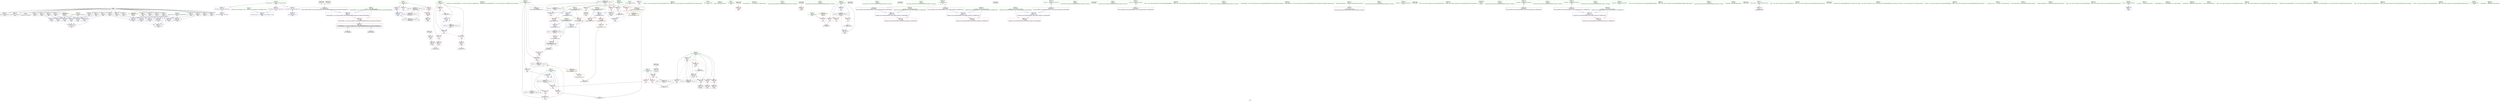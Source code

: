digraph "SVFG" {
	label="SVFG";

	Node0x55f68b84d550 [shape=record,color=grey,label="{NodeID: 0\nNullPtr}"];
	Node0x55f68b84d550 -> Node0x55f68b870620[style=solid];
	Node0x55f68b84d550 -> Node0x55f68b870720[style=solid];
	Node0x55f68b84d550 -> Node0x55f68b8707f0[style=solid];
	Node0x55f68b84d550 -> Node0x55f68b8708c0[style=solid];
	Node0x55f68b84d550 -> Node0x55f68b870990[style=solid];
	Node0x55f68b84d550 -> Node0x55f68b870a60[style=solid];
	Node0x55f68b84d550 -> Node0x55f68b870b30[style=solid];
	Node0x55f68b84d550 -> Node0x55f68b870c00[style=solid];
	Node0x55f68b84d550 -> Node0x55f68b870cd0[style=solid];
	Node0x55f68b84d550 -> Node0x55f68b870da0[style=solid];
	Node0x55f68b84d550 -> Node0x55f68b870e70[style=solid];
	Node0x55f68b84d550 -> Node0x55f68b870f40[style=solid];
	Node0x55f68b84d550 -> Node0x55f68b871010[style=solid];
	Node0x55f68b84d550 -> Node0x55f68b8710e0[style=solid];
	Node0x55f68b84d550 -> Node0x55f68b8711b0[style=solid];
	Node0x55f68b84d550 -> Node0x55f68b871280[style=solid];
	Node0x55f68b84d550 -> Node0x55f68b871350[style=solid];
	Node0x55f68b84d550 -> Node0x55f68b871420[style=solid];
	Node0x55f68b84d550 -> Node0x55f68b8714f0[style=solid];
	Node0x55f68b84d550 -> Node0x55f68b8715c0[style=solid];
	Node0x55f68b84d550 -> Node0x55f68b871690[style=solid];
	Node0x55f68b84d550 -> Node0x55f68b875c90[style=solid];
	Node0x55f68b871ad0 [shape=record,color=blue,label="{NodeID: 194\n398\<--397\n__t.addr\<--__t\n_ZSt4moveIRNSt7__cxx1112basic_stringIcSt11char_traitsIcESaIcEEEEONSt16remove_referenceIT_E4typeEOS8_\n}"];
	Node0x55f68b871ad0 -> Node0x55f68b8759c0[style=dashed];
	Node0x55f68b86e2a0 [shape=record,color=purple,label="{NodeID: 111\n180\<--8\narrayidx25\<--v\nmain\n}"];
	Node0x55f68b86e2a0 -> Node0x55f68b874e60[style=solid];
	Node0x55f68b86cd50 [shape=record,color=green,label="{NodeID: 28\n52\<--53\nexn.slot\<--exn.slot_field_insensitive\nmain\n}"];
	Node0x55f68b86cd50 -> Node0x55f68b873d50[style=solid];
	Node0x55f68b86cd50 -> Node0x55f68b8764e0[style=solid];
	Node0x55f68b86cd50 -> Node0x55f68b8769c0[style=solid];
	Node0x55f68b86cd50 -> Node0x55f68b876b60[style=solid];
	Node0x55f68b86cd50 -> Node0x55f68b876d00[style=solid];
	Node0x55f68b86cd50 -> Node0x55f68b876ea0[style=solid];
	Node0x55f68b86cd50 -> Node0x55f68b877040[style=solid];
	Node0x55f68b874cc0 [shape=record,color=red,label="{NodeID: 139\n135\<--132\n\<--call12\nmain\n}"];
	Node0x55f68b874cc0 -> Node0x55f68b86e900[style=solid];
	Node0x55f68b86f6a0 [shape=record,color=green,label="{NodeID: 56\n237\<--238\n_ZStplIcSt11char_traitsIcESaIcEENSt7__cxx1112basic_stringIT_T0_T1_EERKS8_OS8_\<--_ZStplIcSt11char_traitsIcESaIcEENSt7__cxx1112basic_stringIT_T0_T1_EERKS8_OS8__field_insensitive\n}"];
	Node0x55f68b8acc80 [shape=record,color=black,label="{NodeID: 416\n313 = PHI(64, )\n1st arg _ZSt3minIiERKT_S2_S2_ }"];
	Node0x55f68b8acc80 -> Node0x55f68b877450[style=solid];
	Node0x55f68b876410 [shape=record,color=blue,label="{NodeID: 167\n148\<--150\narrayidx\<--\nmain\n}"];
	Node0x55f68b876410 -> Node0x55f68b88f930[style=dashed];
	Node0x55f68b870f40 [shape=record,color=black,label="{NodeID: 84\n222\<--3\n\<--dummyVal\nmain\n}"];
	Node0x55f68b870f40 -> Node0x55f68b876d00[style=solid];
	Node0x55f68b84e9d0 [shape=record,color=green,label="{NodeID: 1\n7\<--1\n__dso_handle\<--dummyObj\nGlob }"];
	Node0x55f68b86e370 [shape=record,color=purple,label="{NodeID: 112\n268\<--12\n\<--.str\nmain\n}"];
	Node0x55f68b86ce20 [shape=record,color=green,label="{NodeID: 29\n54\<--55\nehselector.slot\<--ehselector.slot_field_insensitive\nmain\n}"];
	Node0x55f68b86ce20 -> Node0x55f68b873e20[style=solid];
	Node0x55f68b86ce20 -> Node0x55f68b8765b0[style=solid];
	Node0x55f68b86ce20 -> Node0x55f68b876a90[style=solid];
	Node0x55f68b86ce20 -> Node0x55f68b876c30[style=solid];
	Node0x55f68b86ce20 -> Node0x55f68b876dd0[style=solid];
	Node0x55f68b86ce20 -> Node0x55f68b876f70[style=solid];
	Node0x55f68b86ce20 -> Node0x55f68b877110[style=solid];
	Node0x55f68b874d90 [shape=record,color=red,label="{NodeID: 140\n144\<--141\n\<--call17\nmain\n}"];
	Node0x55f68b874d90 -> Node0x55f68b876340[style=solid];
	Node0x55f68b86f7a0 [shape=record,color=green,label="{NodeID: 57\n266\<--267\n_ZNKSt7__cxx1112basic_stringIcSt11char_traitsIcESaIcEE5c_strEv\<--_ZNKSt7__cxx1112basic_stringIcSt11char_traitsIcESaIcEE5c_strEv_field_insensitive\n}"];
	Node0x55f68b8764e0 [shape=record,color=blue,label="{NodeID: 168\n52\<--153\nexn.slot\<--\nmain\n}"];
	Node0x55f68b8764e0 -> Node0x55f68b873d50[style=dashed];
	Node0x55f68b871010 [shape=record,color=black,label="{NodeID: 85\n224\<--3\n\<--dummyVal\nmain\n}"];
	Node0x55f68b871010 -> Node0x55f68b876dd0[style=solid];
	Node0x55f68b84d9c0 [shape=record,color=green,label="{NodeID: 2\n11\<--1\n_ZSt3cin\<--dummyObj\nGlob }"];
	Node0x55f68b86e440 [shape=record,color=purple,label="{NodeID: 113\n417\<--14\nllvm.global_ctors_0\<--llvm.global_ctors\nGlob }"];
	Node0x55f68b86e440 -> Node0x55f68b875a90[style=solid];
	Node0x55f68b86cef0 [shape=record,color=green,label="{NodeID: 30\n56\<--57\nn\<--n_field_insensitive\nmain\n}"];
	Node0x55f68b86cef0 -> Node0x55f68b873ef0[style=solid];
	Node0x55f68b86cef0 -> Node0x55f68b873fc0[style=solid];
	Node0x55f68b86cef0 -> Node0x55f68b875f30[style=solid];
	Node0x55f68b888730 [shape=record,color=black,label="{NodeID: 307\nMR_18V_5 = PHI(MR_18V_7, MR_18V_4, )\npts\{63 \}\n|{|<s6>9}}"];
	Node0x55f68b888730 -> Node0x55f68b8744a0[style=dashed];
	Node0x55f68b888730 -> Node0x55f68b874d90[style=dashed];
	Node0x55f68b888730 -> Node0x55f68b8761a0[style=dashed];
	Node0x55f68b888730 -> Node0x55f68b876340[style=dashed];
	Node0x55f68b888730 -> Node0x55f68b888730[style=dashed];
	Node0x55f68b888730 -> Node0x55f68b893a30[style=dashed];
	Node0x55f68b888730:s6 -> Node0x55f68b88ba10[style=dashed,color=red];
	Node0x55f68b874e60 [shape=record,color=red,label="{NodeID: 141\n181\<--180\n\<--arrayidx25\nmain\n}"];
	Node0x55f68b874e60 -> Node0x55f68b86ec40[style=solid];
	Node0x55f68b86f8a0 [shape=record,color=green,label="{NodeID: 58\n270\<--271\nprintf\<--printf_field_insensitive\n}"];
	Node0x55f68b8765b0 [shape=record,color=blue,label="{NodeID: 169\n54\<--155\nehselector.slot\<--\nmain\n}"];
	Node0x55f68b8765b0 -> Node0x55f68b873e20[style=dashed];
	Node0x55f68b8710e0 [shape=record,color=black,label="{NodeID: 86\n244\<--3\n\<--dummyVal\nmain\n}"];
	Node0x55f68b84da50 [shape=record,color=green,label="{NodeID: 3\n12\<--1\n.str\<--dummyObj\nGlob }"];
	Node0x55f68b86e510 [shape=record,color=purple,label="{NodeID: 114\n418\<--14\nllvm.global_ctors_1\<--llvm.global_ctors\nGlob }"];
	Node0x55f68b86e510 -> Node0x55f68b875b90[style=solid];
	Node0x55f68b86cfc0 [shape=record,color=green,label="{NodeID: 31\n58\<--59\nla\<--la_field_insensitive\nmain\n}"];
	Node0x55f68b86cfc0 -> Node0x55f68b874090[style=solid];
	Node0x55f68b86cfc0 -> Node0x55f68b874160[style=solid];
	Node0x55f68b86cfc0 -> Node0x55f68b876000[style=solid];
	Node0x55f68b86cfc0 -> Node0x55f68b876750[style=solid];
	Node0x55f68b888c30 [shape=record,color=black,label="{NodeID: 308\nMR_20V_5 = PHI(MR_20V_6, MR_20V_4, )\npts\{65 \}\n|{|<s8>9}}"];
	Node0x55f68b888c30 -> Node0x55f68b874570[style=dashed];
	Node0x55f68b888c30 -> Node0x55f68b874640[style=dashed];
	Node0x55f68b888c30 -> Node0x55f68b874710[style=dashed];
	Node0x55f68b888c30 -> Node0x55f68b8747e0[style=dashed];
	Node0x55f68b888c30 -> Node0x55f68b874d90[style=dashed];
	Node0x55f68b888c30 -> Node0x55f68b876270[style=dashed];
	Node0x55f68b888c30 -> Node0x55f68b876680[style=dashed];
	Node0x55f68b888c30 -> Node0x55f68b893f30[style=dashed];
	Node0x55f68b888c30:s8 -> Node0x55f68b88baf0[style=dashed,color=red];
	Node0x55f68b874f30 [shape=record,color=red,label="{NodeID: 142\n187\<--186\n\<--call31\nmain\n}"];
	Node0x55f68b86f9a0 [shape=record,color=green,label="{NodeID: 59\n297\<--298\n__gxx_personality_v0\<--__gxx_personality_v0_field_insensitive\n}"];
	Node0x55f68b876680 [shape=record,color=blue,label="{NodeID: 170\n64\<--160\ni\<--inc\nmain\n}"];
	Node0x55f68b876680 -> Node0x55f68b888c30[style=dashed];
	Node0x55f68b8711b0 [shape=record,color=black,label="{NodeID: 87\n245\<--3\n\<--dummyVal\nmain\n}"];
	Node0x55f68b8711b0 -> Node0x55f68b876ea0[style=solid];
	Node0x55f68b84dae0 [shape=record,color=green,label="{NodeID: 4\n15\<--1\n\<--dummyObj\nCan only get source location for instruction, argument, global var or function.}"];
	Node0x55f68b873950 [shape=record,color=purple,label="{NodeID: 115\n419\<--14\nllvm.global_ctors_2\<--llvm.global_ctors\nGlob }"];
	Node0x55f68b873950 -> Node0x55f68b875c90[style=solid];
	Node0x55f68b86d090 [shape=record,color=green,label="{NodeID: 32\n60\<--61\nc\<--c_field_insensitive\nmain\n}"];
	Node0x55f68b86d090 -> Node0x55f68b874230[style=solid];
	Node0x55f68b86d090 -> Node0x55f68b874300[style=solid];
	Node0x55f68b86d090 -> Node0x55f68b8743d0[style=solid];
	Node0x55f68b86d090 -> Node0x55f68b8760d0[style=solid];
	Node0x55f68b86d090 -> Node0x55f68b876820[style=solid];
	Node0x55f68b8a8b60 [shape=record,color=black,label="{NodeID: 392\n397 = PHI(348, 384, )\n0th arg _ZSt4moveIRNSt7__cxx1112basic_stringIcSt11char_traitsIcESaIcEEEEONSt16remove_referenceIT_E4typeEOS8_ }"];
	Node0x55f68b8a8b60 -> Node0x55f68b871ad0[style=solid];
	Node0x55f68b875000 [shape=record,color=red,label="{NodeID: 143\n233\<--232\n\<--call42\nmain\n}"];
	Node0x55f68b86faa0 [shape=record,color=green,label="{NodeID: 60\n314\<--315\nretval\<--retval_field_insensitive\n_ZSt3minIiERKT_S2_S2_\n}"];
	Node0x55f68b86faa0 -> Node0x55f68b8750d0[style=solid];
	Node0x55f68b86faa0 -> Node0x55f68b877520[style=solid];
	Node0x55f68b86faa0 -> Node0x55f68b8775f0[style=solid];
	Node0x55f68b876750 [shape=record,color=blue,label="{NodeID: 171\n58\<--163\nla\<--\nmain\n}"];
	Node0x55f68b876750 -> Node0x55f68b874090[style=dashed];
	Node0x55f68b876750 -> Node0x55f68b874160[style=dashed];
	Node0x55f68b876750 -> Node0x55f68b876750[style=dashed];
	Node0x55f68b876750 -> Node0x55f68b893030[style=dashed];
	Node0x55f68b871280 [shape=record,color=black,label="{NodeID: 88\n247\<--3\n\<--dummyVal\nmain\n}"];
	Node0x55f68b871280 -> Node0x55f68b876f70[style=solid];
	Node0x55f68b84dba0 [shape=record,color=green,label="{NodeID: 5\n83\<--1\n\<--dummyObj\nCan only get source location for instruction, argument, global var or function.}"];
	Node0x55f68b873a10 [shape=record,color=red,label="{NodeID: 116\n91\<--46\n\<--_\nmain\n}"];
	Node0x55f68b873a10 -> Node0x55f68b87ead0[style=solid];
	Node0x55f68b86d160 [shape=record,color=green,label="{NodeID: 33\n62\<--63\ncur\<--cur_field_insensitive\nmain\n|{|<s3>9}}"];
	Node0x55f68b86d160 -> Node0x55f68b8744a0[style=solid];
	Node0x55f68b86d160 -> Node0x55f68b8761a0[style=solid];
	Node0x55f68b86d160 -> Node0x55f68b876340[style=solid];
	Node0x55f68b86d160:s3 -> Node0x55f68b8acb40[style=solid,color=red];
	Node0x55f68b8a8c30 [shape=record,color=black,label="{NodeID: 393\n269 = PHI()\n}"];
	Node0x55f68b8750d0 [shape=record,color=red,label="{NodeID: 144\n334\<--314\n\<--retval\n_ZSt3minIiERKT_S2_S2_\n}"];
	Node0x55f68b8750d0 -> Node0x55f68b86de90[style=solid];
	Node0x55f68b86fb70 [shape=record,color=green,label="{NodeID: 61\n316\<--317\n__a.addr\<--__a.addr_field_insensitive\n_ZSt3minIiERKT_S2_S2_\n}"];
	Node0x55f68b86fb70 -> Node0x55f68b8751a0[style=solid];
	Node0x55f68b86fb70 -> Node0x55f68b875270[style=solid];
	Node0x55f68b86fb70 -> Node0x55f68b877380[style=solid];
	Node0x55f68b892630 [shape=record,color=black,label="{NodeID: 338\nMR_6V_3 = PHI(MR_6V_4, MR_6V_2, )\npts\{49 \}\n}"];
	Node0x55f68b892630 -> Node0x55f68b873ae0[style=dashed];
	Node0x55f68b892630 -> Node0x55f68b873bb0[style=dashed];
	Node0x55f68b892630 -> Node0x55f68b873c80[style=dashed];
	Node0x55f68b892630 -> Node0x55f68b8772b0[style=dashed];
	Node0x55f68b876820 [shape=record,color=blue,label="{NodeID: 172\n60\<--167\nc\<--dec\nmain\n}"];
	Node0x55f68b876820 -> Node0x55f68b874230[style=dashed];
	Node0x55f68b876820 -> Node0x55f68b874300[style=dashed];
	Node0x55f68b876820 -> Node0x55f68b8743d0[style=dashed];
	Node0x55f68b876820 -> Node0x55f68b876820[style=dashed];
	Node0x55f68b876820 -> Node0x55f68b893530[style=dashed];
	Node0x55f68b871350 [shape=record,color=black,label="{NodeID: 89\n250\<--3\n\<--dummyVal\nmain\n}"];
	Node0x55f68b84d1a0 [shape=record,color=green,label="{NodeID: 6\n88\<--1\n\<--dummyObj\nCan only get source location for instruction, argument, global var or function.}"];
	Node0x55f68b88ba10 [shape=record,color=yellow,style=double,label="{NodeID: 366\n18V_1 = ENCHI(MR_18V_0)\npts\{63 \}\nFun[_ZSt3minIiERKT_S2_S2_]}"];
	Node0x55f68b88ba10 -> Node0x55f68b8755b0[style=dashed];
	Node0x55f68b873ae0 [shape=record,color=red,label="{NodeID: 117\n90\<--48\n\<--__\nmain\n}"];
	Node0x55f68b873ae0 -> Node0x55f68b87ead0[style=solid];
	Node0x55f68b86d230 [shape=record,color=green,label="{NodeID: 34\n64\<--65\ni\<--i_field_insensitive\nmain\n|{|<s6>9}}"];
	Node0x55f68b86d230 -> Node0x55f68b874570[style=solid];
	Node0x55f68b86d230 -> Node0x55f68b874640[style=solid];
	Node0x55f68b86d230 -> Node0x55f68b874710[style=solid];
	Node0x55f68b86d230 -> Node0x55f68b8747e0[style=solid];
	Node0x55f68b86d230 -> Node0x55f68b876270[style=solid];
	Node0x55f68b86d230 -> Node0x55f68b876680[style=solid];
	Node0x55f68b86d230:s6 -> Node0x55f68b8acc80[style=solid,color=red];
	Node0x55f68b8ab310 [shape=record,color=black,label="{NodeID: 394\n84 = PHI()\n}"];
	Node0x55f68b8751a0 [shape=record,color=red,label="{NodeID: 145\n324\<--316\n\<--__a.addr\n_ZSt3minIiERKT_S2_S2_\n}"];
	Node0x55f68b8751a0 -> Node0x55f68b8755b0[style=solid];
	Node0x55f68b86fc40 [shape=record,color=green,label="{NodeID: 62\n318\<--319\n__b.addr\<--__b.addr_field_insensitive\n_ZSt3minIiERKT_S2_S2_\n}"];
	Node0x55f68b86fc40 -> Node0x55f68b875340[style=solid];
	Node0x55f68b86fc40 -> Node0x55f68b875410[style=solid];
	Node0x55f68b86fc40 -> Node0x55f68b877450[style=solid];
	Node0x55f68b892b30 [shape=record,color=black,label="{NodeID: 339\nMR_12V_2 = PHI(MR_12V_3, MR_12V_1, )\npts\{57 \}\n}"];
	Node0x55f68b892b30 -> Node0x55f68b875f30[style=dashed];
	Node0x55f68b8768f0 [shape=record,color=blue,label="{NodeID: 173\n68\<--83\ni20\<--\nmain\n}"];
	Node0x55f68b8768f0 -> Node0x55f68b8748b0[style=dashed];
	Node0x55f68b8768f0 -> Node0x55f68b874980[style=dashed];
	Node0x55f68b8768f0 -> Node0x55f68b874a50[style=dashed];
	Node0x55f68b8768f0 -> Node0x55f68b874b20[style=dashed];
	Node0x55f68b8768f0 -> Node0x55f68b874bf0[style=dashed];
	Node0x55f68b8768f0 -> Node0x55f68b8771e0[style=dashed];
	Node0x55f68b8768f0 -> Node0x55f68b894430[style=dashed];
	Node0x55f68b871420 [shape=record,color=black,label="{NodeID: 90\n251\<--3\n\<--dummyVal\nmain\n}"];
	Node0x55f68b871420 -> Node0x55f68b877040[style=solid];
	Node0x55f68b84d260 [shape=record,color=green,label="{NodeID: 7\n107\<--1\n\<--dummyObj\nCan only get source location for instruction, argument, global var or function.}"];
	Node0x55f68b88baf0 [shape=record,color=yellow,style=double,label="{NodeID: 367\n20V_1 = ENCHI(MR_20V_0)\npts\{65 \}\nFun[_ZSt3minIiERKT_S2_S2_]}"];
	Node0x55f68b88baf0 -> Node0x55f68b8754e0[style=dashed];
	Node0x55f68b873bb0 [shape=record,color=red,label="{NodeID: 118\n264\<--48\n\<--__\nmain\n}"];
	Node0x55f68b86d300 [shape=record,color=green,label="{NodeID: 35\n66\<--67\nt\<--t_field_insensitive\nmain\n|{<s0>14|<s1>24}}"];
	Node0x55f68b86d300:s0 -> Node0x55f68b8aca00[style=solid,color=red];
	Node0x55f68b86d300:s1 -> Node0x55f68b8ac500[style=solid,color=red];
	Node0x55f68b8ab410 [shape=record,color=black,label="{NodeID: 395\n97 = PHI()\n}"];
	Node0x55f68b875270 [shape=record,color=red,label="{NodeID: 146\n331\<--316\n\<--__a.addr\n_ZSt3minIiERKT_S2_S2_\n}"];
	Node0x55f68b875270 -> Node0x55f68b8775f0[style=solid];
	Node0x55f68b86fd10 [shape=record,color=green,label="{NodeID: 63\n340\<--341\n__lhs.addr\<--__lhs.addr_field_insensitive\n_ZStplIcSt11char_traitsIcESaIcEENSt7__cxx1112basic_stringIT_T0_T1_EEOS8_RKS8_\n}"];
	Node0x55f68b86fd10 -> Node0x55f68b875680[style=solid];
	Node0x55f68b86fd10 -> Node0x55f68b8776c0[style=solid];
	Node0x55f68b893030 [shape=record,color=black,label="{NodeID: 340\nMR_14V_2 = PHI(MR_14V_4, MR_14V_1, )\npts\{59 \}\n}"];
	Node0x55f68b893030 -> Node0x55f68b876000[style=dashed];
	Node0x55f68b8769c0 [shape=record,color=blue,label="{NodeID: 174\n52\<--210\nexn.slot\<--\nmain\n}"];
	Node0x55f68b8769c0 -> Node0x55f68b873d50[style=dashed];
	Node0x55f68b8714f0 [shape=record,color=black,label="{NodeID: 91\n253\<--3\n\<--dummyVal\nmain\n}"];
	Node0x55f68b8714f0 -> Node0x55f68b877110[style=solid];
	Node0x55f68b84d320 [shape=record,color=green,label="{NodeID: 8\n108\<--1\n\<--dummyObj\nCan only get source location for instruction, argument, global var or function.}"];
	Node0x55f68b873c80 [shape=record,color=red,label="{NodeID: 119\n275\<--48\n\<--__\nmain\n}"];
	Node0x55f68b873c80 -> Node0x55f68b87e1d0[style=solid];
	Node0x55f68b86d3d0 [shape=record,color=green,label="{NodeID: 36\n68\<--69\ni20\<--i20_field_insensitive\nmain\n}"];
	Node0x55f68b86d3d0 -> Node0x55f68b8748b0[style=solid];
	Node0x55f68b86d3d0 -> Node0x55f68b874980[style=solid];
	Node0x55f68b86d3d0 -> Node0x55f68b874a50[style=solid];
	Node0x55f68b86d3d0 -> Node0x55f68b874b20[style=solid];
	Node0x55f68b86d3d0 -> Node0x55f68b874bf0[style=solid];
	Node0x55f68b86d3d0 -> Node0x55f68b8768f0[style=solid];
	Node0x55f68b86d3d0 -> Node0x55f68b8771e0[style=solid];
	Node0x55f68b8ab510 [shape=record,color=black,label="{NodeID: 396\n26 = PHI()\n}"];
	Node0x55f68b875340 [shape=record,color=red,label="{NodeID: 147\n322\<--318\n\<--__b.addr\n_ZSt3minIiERKT_S2_S2_\n}"];
	Node0x55f68b875340 -> Node0x55f68b8754e0[style=solid];
	Node0x55f68b86fde0 [shape=record,color=green,label="{NodeID: 64\n342\<--343\n__rhs.addr\<--__rhs.addr_field_insensitive\n_ZStplIcSt11char_traitsIcESaIcEENSt7__cxx1112basic_stringIT_T0_T1_EEOS8_RKS8_\n}"];
	Node0x55f68b86fde0 -> Node0x55f68b875750[style=solid];
	Node0x55f68b86fde0 -> Node0x55f68b877790[style=solid];
	Node0x55f68b893530 [shape=record,color=black,label="{NodeID: 341\nMR_16V_2 = PHI(MR_16V_4, MR_16V_1, )\npts\{61 \}\n}"];
	Node0x55f68b893530 -> Node0x55f68b8760d0[style=dashed];
	Node0x55f68b876a90 [shape=record,color=blue,label="{NodeID: 175\n54\<--212\nehselector.slot\<--\nmain\n}"];
	Node0x55f68b876a90 -> Node0x55f68b873e20[style=dashed];
	Node0x55f68b8715c0 [shape=record,color=black,label="{NodeID: 92\n286\<--3\nlpad.val\<--dummyVal\nmain\n}"];
	Node0x55f68b84d3e0 [shape=record,color=green,label="{NodeID: 9\n109\<--1\n\<--dummyObj\nCan only get source location for instruction, argument, global var or function.}"];
	Node0x55f68b873d50 [shape=record,color=red,label="{NodeID: 120\n284\<--52\nexn\<--exn.slot\nmain\n}"];
	Node0x55f68b86d4a0 [shape=record,color=green,label="{NodeID: 37\n70\<--71\nref.tmp\<--ref.tmp_field_insensitive\nmain\n|{<s0>14}}"];
	Node0x55f68b86d4a0:s0 -> Node0x55f68b8ac780[style=solid,color=red];
	Node0x55f68b8ab610 [shape=record,color=black,label="{NodeID: 397\n141 = PHI(311, )\n}"];
	Node0x55f68b8ab610 -> Node0x55f68b874d90[style=solid];
	Node0x55f68b88aa30 [shape=record,color=black,label="{NodeID: 314\nMR_24V_3 = PHI(MR_24V_4, MR_24V_2, )\npts\{100000 \}\n}"];
	Node0x55f68b88aa30 -> Node0x55f68b874e60[style=dashed];
	Node0x55f68b88aa30 -> Node0x55f68b876410[style=dashed];
	Node0x55f68b88aa30 -> Node0x55f68b88aa30[style=dashed];
	Node0x55f68b88aa30 -> Node0x55f68b88f930[style=dashed];
	Node0x55f68b88aa30 -> Node0x55f68b894930[style=dashed];
	Node0x55f68b875410 [shape=record,color=red,label="{NodeID: 148\n328\<--318\n\<--__b.addr\n_ZSt3minIiERKT_S2_S2_\n}"];
	Node0x55f68b875410 -> Node0x55f68b877520[style=solid];
	Node0x55f68b86feb0 [shape=record,color=green,label="{NodeID: 65\n349\<--350\n_ZNSt7__cxx1112basic_stringIcSt11char_traitsIcESaIcEE6appendERKS4_\<--_ZNSt7__cxx1112basic_stringIcSt11char_traitsIcESaIcEE6appendERKS4__field_insensitive\n}"];
	Node0x55f68b893a30 [shape=record,color=black,label="{NodeID: 342\nMR_18V_2 = PHI(MR_18V_3, MR_18V_1, )\npts\{63 \}\n}"];
	Node0x55f68b893a30 -> Node0x55f68b8761a0[style=dashed];
	Node0x55f68b893a30 -> Node0x55f68b893a30[style=dashed];
	Node0x55f68b876b60 [shape=record,color=blue,label="{NodeID: 176\n52\<--216\nexn.slot\<--\nmain\n}"];
	Node0x55f68b876b60 -> Node0x55f68b873d50[style=dashed];
	Node0x55f68b871690 [shape=record,color=black,label="{NodeID: 93\n287\<--3\nlpad.val63\<--dummyVal\nmain\n}"];
	Node0x55f68b86bcc0 [shape=record,color=green,label="{NodeID: 10\n115\<--1\n\<--dummyObj\nCan only get source location for instruction, argument, global var or function.}"];
	Node0x55f68b873e20 [shape=record,color=red,label="{NodeID: 121\n285\<--54\nsel\<--ehselector.slot\nmain\n}"];
	Node0x55f68b86d570 [shape=record,color=green,label="{NodeID: 38\n72\<--73\nref.tmp27\<--ref.tmp27_field_insensitive\nmain\n|{<s0>14}}"];
	Node0x55f68b86d570:s0 -> Node0x55f68b8ac8c0[style=solid,color=red];
	Node0x55f68b8ab840 [shape=record,color=black,label="{NodeID: 398\n232 = PHI()\n}"];
	Node0x55f68b8ab840 -> Node0x55f68b875000[style=solid];
	Node0x55f68b8754e0 [shape=record,color=red,label="{NodeID: 149\n323\<--322\n\<--\n_ZSt3minIiERKT_S2_S2_\n}"];
	Node0x55f68b8754e0 -> Node0x55f68b87e7d0[style=solid];
	Node0x55f68b86ffb0 [shape=record,color=green,label="{NodeID: 66\n352\<--353\n_ZSt4moveIRNSt7__cxx1112basic_stringIcSt11char_traitsIcESaIcEEEEONSt16remove_referenceIT_E4typeEOS8_\<--_ZSt4moveIRNSt7__cxx1112basic_stringIcSt11char_traitsIcESaIcEEEEONSt16remove_referenceIT_E4typeEOS8__field_insensitive\n}"];
	Node0x55f68b893f30 [shape=record,color=black,label="{NodeID: 343\nMR_20V_2 = PHI(MR_20V_3, MR_20V_1, )\npts\{65 \}\n}"];
	Node0x55f68b893f30 -> Node0x55f68b876270[style=dashed];
	Node0x55f68b893f30 -> Node0x55f68b893f30[style=dashed];
	Node0x55f68b876c30 [shape=record,color=blue,label="{NodeID: 177\n54\<--218\nehselector.slot\<--\nmain\n}"];
	Node0x55f68b876c30 -> Node0x55f68b873e20[style=dashed];
	Node0x55f68b871760 [shape=record,color=black,label="{NodeID: 94\n27\<--28\n\<--_ZNSt8ios_base4InitD1Ev\nCan only get source location for instruction, argument, global var or function.}"];
	Node0x55f68b86bd50 [shape=record,color=green,label="{NodeID: 11\n120\<--1\n\<--dummyObj\nCan only get source location for instruction, argument, global var or function.}"];
	Node0x55f68b873ef0 [shape=record,color=red,label="{NodeID: 122\n112\<--56\n\<--n\nmain\n}"];
	Node0x55f68b873ef0 -> Node0x55f68b876000[style=solid];
	Node0x55f68b86d640 [shape=record,color=green,label="{NodeID: 39\n74\<--75\nref.tmp32\<--ref.tmp32_field_insensitive\nmain\n}"];
	Node0x55f68b8ab910 [shape=record,color=black,label="{NodeID: 399\n239 = PHI()\n}"];
	Node0x55f68b88b430 [shape=record,color=black,label="{NodeID: 316\nMR_28V_3 = PHI(MR_28V_4, MR_28V_2, )\npts\{315 \}\n}"];
	Node0x55f68b88b430 -> Node0x55f68b8750d0[style=dashed];
	Node0x55f68b8755b0 [shape=record,color=red,label="{NodeID: 150\n325\<--324\n\<--\n_ZSt3minIiERKT_S2_S2_\n}"];
	Node0x55f68b8755b0 -> Node0x55f68b87e7d0[style=solid];
	Node0x55f68b8700b0 [shape=record,color=green,label="{NodeID: 67\n355\<--356\n_ZNSt7__cxx1112basic_stringIcSt11char_traitsIcESaIcEEC1EOS4_\<--_ZNSt7__cxx1112basic_stringIcSt11char_traitsIcESaIcEEC1EOS4__field_insensitive\n}"];
	Node0x55f68b894430 [shape=record,color=black,label="{NodeID: 344\nMR_22V_2 = PHI(MR_22V_4, MR_22V_1, )\npts\{69 \}\n}"];
	Node0x55f68b894430 -> Node0x55f68b8768f0[style=dashed];
	Node0x55f68b876d00 [shape=record,color=blue,label="{NodeID: 178\n52\<--222\nexn.slot\<--\nmain\n}"];
	Node0x55f68b876d00 -> Node0x55f68b873d50[style=dashed];
	Node0x55f68b871860 [shape=record,color=black,label="{NodeID: 95\n43\<--83\nmain_ret\<--\nmain\n}"];
	Node0x55f68b86be10 [shape=record,color=green,label="{NodeID: 12\n150\<--1\n\<--dummyObj\nCan only get source location for instruction, argument, global var or function.}"];
	Node0x55f68b873fc0 [shape=record,color=red,label="{NodeID: 123\n175\<--56\n\<--n\nmain\n}"];
	Node0x55f68b873fc0 -> Node0x55f68b87e650[style=solid];
	Node0x55f68b86d710 [shape=record,color=green,label="{NodeID: 40\n76\<--77\nref.tmp38\<--ref.tmp38_field_insensitive\nmain\n|{<s0>24}}"];
	Node0x55f68b86d710:s0 -> Node0x55f68b8ac3c0[style=solid,color=red];
	Node0x55f68b8ab9e0 [shape=record,color=black,label="{NodeID: 400\n100 = PHI()\n}"];
	Node0x55f68b8ab9e0 -> Node0x55f68b86e690[style=solid];
	Node0x55f68b875680 [shape=record,color=red,label="{NodeID: 151\n346\<--340\n\<--__lhs.addr\n_ZStplIcSt11char_traitsIcESaIcEENSt7__cxx1112basic_stringIT_T0_T1_EEOS8_RKS8_\n}"];
	Node0x55f68b8701b0 [shape=record,color=green,label="{NodeID: 68\n376\<--377\n__lhs.addr\<--__lhs.addr_field_insensitive\n_ZStplIcSt11char_traitsIcESaIcEENSt7__cxx1112basic_stringIT_T0_T1_EERKS8_OS8_\n}"];
	Node0x55f68b8701b0 -> Node0x55f68b875820[style=solid];
	Node0x55f68b8701b0 -> Node0x55f68b871930[style=solid];
	Node0x55f68b894930 [shape=record,color=black,label="{NodeID: 345\nMR_24V_2 = PHI(MR_24V_3, MR_24V_1, )\npts\{100000 \}\n}"];
	Node0x55f68b894930 -> Node0x55f68b88aa30[style=dashed];
	Node0x55f68b876dd0 [shape=record,color=blue,label="{NodeID: 179\n54\<--224\nehselector.slot\<--\nmain\n}"];
	Node0x55f68b876dd0 -> Node0x55f68b873e20[style=dashed];
	Node0x55f68b86e690 [shape=record,color=black,label="{NodeID: 96\n103\<--100\nconv\<--call2\nmain\n}"];
	Node0x55f68b86e690 -> Node0x55f68b875f30[style=solid];
	Node0x55f68b86bf10 [shape=record,color=green,label="{NodeID: 13\n168\<--1\n\<--dummyObj\nCan only get source location for instruction, argument, global var or function.}"];
	Node0x55f68b874090 [shape=record,color=red,label="{NodeID: 124\n122\<--58\n\<--la\nmain\n}"];
	Node0x55f68b874090 -> Node0x55f68b8761a0[style=solid];
	Node0x55f68b86d7e0 [shape=record,color=green,label="{NodeID: 41\n78\<--79\nref.tmp39\<--ref.tmp39_field_insensitive\nmain\n|{<s0>24}}"];
	Node0x55f68b86d7e0:s0 -> Node0x55f68b8ac640[style=solid,color=red];
	Node0x55f68b8abab0 [shape=record,color=black,label="{NodeID: 401\n132 = PHI()\n}"];
	Node0x55f68b8abab0 -> Node0x55f68b874cc0[style=solid];
	Node0x55f68b875750 [shape=record,color=red,label="{NodeID: 152\n347\<--342\n\<--__rhs.addr\n_ZStplIcSt11char_traitsIcESaIcEENSt7__cxx1112basic_stringIT_T0_T1_EEOS8_RKS8_\n}"];
	Node0x55f68b870280 [shape=record,color=green,label="{NodeID: 69\n378\<--379\n__rhs.addr\<--__rhs.addr_field_insensitive\n_ZStplIcSt11char_traitsIcESaIcEENSt7__cxx1112basic_stringIT_T0_T1_EERKS8_OS8_\n}"];
	Node0x55f68b870280 -> Node0x55f68b8758f0[style=solid];
	Node0x55f68b870280 -> Node0x55f68b871a00[style=solid];
	Node0x55f68b876ea0 [shape=record,color=blue,label="{NodeID: 180\n52\<--245\nexn.slot\<--\nmain\n}"];
	Node0x55f68b876ea0 -> Node0x55f68b873d50[style=dashed];
	Node0x55f68b86e760 [shape=record,color=black,label="{NodeID: 97\n118\<--117\nconv4\<--\nmain\n}"];
	Node0x55f68b86e760 -> Node0x55f68b87e4d0[style=solid];
	Node0x55f68b86c010 [shape=record,color=green,label="{NodeID: 14\n192\<--1\n\<--dummyObj\nCan only get source location for instruction, argument, global var or function.}"];
	Node0x55f68b874160 [shape=record,color=red,label="{NodeID: 125\n127\<--58\n\<--la\nmain\n}"];
	Node0x55f68b874160 -> Node0x55f68b87e950[style=solid];
	Node0x55f68b86d8b0 [shape=record,color=green,label="{NodeID: 42\n80\<--81\nref.tmp43\<--ref.tmp43_field_insensitive\nmain\n}"];
	Node0x55f68b8abbb0 [shape=record,color=black,label="{NodeID: 402\n186 = PHI()\n}"];
	Node0x55f68b8abbb0 -> Node0x55f68b874f30[style=solid];
	Node0x55f68b875820 [shape=record,color=red,label="{NodeID: 153\n383\<--376\n\<--__lhs.addr\n_ZStplIcSt11char_traitsIcESaIcEENSt7__cxx1112basic_stringIT_T0_T1_EERKS8_OS8_\n}"];
	Node0x55f68b870350 [shape=record,color=green,label="{NodeID: 70\n386\<--387\n_ZNSt7__cxx1112basic_stringIcSt11char_traitsIcESaIcEE6insertEmRKS4_\<--_ZNSt7__cxx1112basic_stringIcSt11char_traitsIcESaIcEE6insertEmRKS4__field_insensitive\n}"];
	Node0x55f68b876f70 [shape=record,color=blue,label="{NodeID: 181\n54\<--247\nehselector.slot\<--\nmain\n}"];
	Node0x55f68b876f70 -> Node0x55f68b873e20[style=dashed];
	Node0x55f68b86e830 [shape=record,color=black,label="{NodeID: 98\n131\<--130\nconv10\<--\nmain\n}"];
	Node0x55f68b86c110 [shape=record,color=green,label="{NodeID: 15\n385\<--1\n\<--dummyObj\nCan only get source location for instruction, argument, global var or function.}"];
	Node0x55f68b874230 [shape=record,color=red,label="{NodeID: 126\n117\<--60\n\<--c\nmain\n}"];
	Node0x55f68b874230 -> Node0x55f68b86e760[style=solid];
	Node0x55f68b86d980 [shape=record,color=green,label="{NodeID: 43\n85\<--86\n_ZNSirsERi\<--_ZNSirsERi_field_insensitive\n}"];
	Node0x55f68b8abcb0 [shape=record,color=black,label="{NodeID: 403\n198 = PHI()\n}"];
	Node0x55f68b8758f0 [shape=record,color=red,label="{NodeID: 154\n382\<--378\n\<--__rhs.addr\n_ZStplIcSt11char_traitsIcESaIcEENSt7__cxx1112basic_stringIT_T0_T1_EERKS8_OS8_\n}"];
	Node0x55f68b870450 [shape=record,color=green,label="{NodeID: 71\n398\<--399\n__t.addr\<--__t.addr_field_insensitive\n_ZSt4moveIRNSt7__cxx1112basic_stringIcSt11char_traitsIcESaIcEEEEONSt16remove_referenceIT_E4typeEOS8_\n}"];
	Node0x55f68b870450 -> Node0x55f68b8759c0[style=solid];
	Node0x55f68b870450 -> Node0x55f68b871ad0[style=solid];
	Node0x55f68b877040 [shape=record,color=blue,label="{NodeID: 182\n52\<--251\nexn.slot\<--\nmain\n}"];
	Node0x55f68b877040 -> Node0x55f68b873d50[style=dashed];
	Node0x55f68b86e900 [shape=record,color=black,label="{NodeID: 99\n136\<--135\nconv13\<--\nmain\n}"];
	Node0x55f68b86e900 -> Node0x55f68b87e350[style=solid];
	Node0x55f68b86c210 [shape=record,color=green,label="{NodeID: 16\n4\<--6\n_ZStL8__ioinit\<--_ZStL8__ioinit_field_insensitive\nGlob }"];
	Node0x55f68b86c210 -> Node0x55f68b86e030[style=solid];
	Node0x55f68b874300 [shape=record,color=red,label="{NodeID: 127\n137\<--60\n\<--c\nmain\n}"];
	Node0x55f68b874300 -> Node0x55f68b86e9d0[style=solid];
	Node0x55f68b86da80 [shape=record,color=green,label="{NodeID: 44\n95\<--96\n_ZNSt7__cxx1112basic_stringIcSt11char_traitsIcESaIcEEC1Ev\<--_ZNSt7__cxx1112basic_stringIcSt11char_traitsIcESaIcEEC1Ev_field_insensitive\n}"];
	Node0x55f68b8abd80 [shape=record,color=black,label="{NodeID: 404\n265 = PHI()\n}"];
	Node0x55f68b8759c0 [shape=record,color=red,label="{NodeID: 155\n401\<--398\n\<--__t.addr\n_ZSt4moveIRNSt7__cxx1112basic_stringIcSt11char_traitsIcESaIcEEEEONSt16remove_referenceIT_E4typeEOS8_\n}"];
	Node0x55f68b8759c0 -> Node0x55f68b86df60[style=solid];
	Node0x55f68b870520 [shape=record,color=green,label="{NodeID: 72\n16\<--413\n_GLOBAL__sub_I_sevenkplus_0_0.cpp\<--_GLOBAL__sub_I_sevenkplus_0_0.cpp_field_insensitive\n}"];
	Node0x55f68b870520 -> Node0x55f68b875b90[style=solid];
	Node0x55f68b877110 [shape=record,color=blue,label="{NodeID: 183\n54\<--253\nehselector.slot\<--\nmain\n}"];
	Node0x55f68b877110 -> Node0x55f68b873e20[style=dashed];
	Node0x55f68b86e9d0 [shape=record,color=black,label="{NodeID: 100\n138\<--137\nconv14\<--\nmain\n}"];
	Node0x55f68b86e9d0 -> Node0x55f68b87e350[style=solid];
	Node0x55f68b86c310 [shape=record,color=green,label="{NodeID: 17\n8\<--10\nv\<--v_field_insensitive\nGlob }"];
	Node0x55f68b86c310 -> Node0x55f68b86e100[style=solid];
	Node0x55f68b86c310 -> Node0x55f68b86e1d0[style=solid];
	Node0x55f68b86c310 -> Node0x55f68b86e2a0[style=solid];
	Node0x55f68b8743d0 [shape=record,color=red,label="{NodeID: 128\n166\<--60\n\<--c\nmain\n}"];
	Node0x55f68b8743d0 -> Node0x55f68b87e050[style=solid];
	Node0x55f68b86db80 [shape=record,color=green,label="{NodeID: 45\n98\<--99\n_ZStrsIcSt11char_traitsIcESaIcEERSt13basic_istreamIT_T0_ES7_RNSt7__cxx1112basic_stringIS4_S5_T1_EE\<--_ZStrsIcSt11char_traitsIcESaIcEERSt13basic_istreamIT_T0_ES7_RNSt7__cxx1112basic_stringIS4_S5_T1_EE_field_insensitive\n}"];
	Node0x55f68b8abeb0 [shape=record,color=black,label="{NodeID: 405\n348 = PHI()\n|{<s0>38}}"];
	Node0x55f68b8abeb0:s0 -> Node0x55f68b8a8b60[style=solid,color=red];
	Node0x55f68b875a90 [shape=record,color=blue,label="{NodeID: 156\n417\<--15\nllvm.global_ctors_0\<--\nGlob }"];
	Node0x55f68b870620 [shape=record,color=black,label="{NodeID: 73\n2\<--3\ndummyVal\<--dummyVal\n}"];
	Node0x55f68b8771e0 [shape=record,color=blue,label="{NodeID: 184\n68\<--261\ni20\<--inc53\nmain\n}"];
	Node0x55f68b8771e0 -> Node0x55f68b8748b0[style=dashed];
	Node0x55f68b8771e0 -> Node0x55f68b874980[style=dashed];
	Node0x55f68b8771e0 -> Node0x55f68b874a50[style=dashed];
	Node0x55f68b8771e0 -> Node0x55f68b874b20[style=dashed];
	Node0x55f68b8771e0 -> Node0x55f68b874bf0[style=dashed];
	Node0x55f68b8771e0 -> Node0x55f68b8771e0[style=dashed];
	Node0x55f68b8771e0 -> Node0x55f68b894430[style=dashed];
	Node0x55f68b86eaa0 [shape=record,color=black,label="{NodeID: 101\n147\<--146\nidxprom\<--\nmain\n}"];
	Node0x55f68b86c410 [shape=record,color=green,label="{NodeID: 18\n14\<--18\nllvm.global_ctors\<--llvm.global_ctors_field_insensitive\nGlob }"];
	Node0x55f68b86c410 -> Node0x55f68b86e440[style=solid];
	Node0x55f68b86c410 -> Node0x55f68b86e510[style=solid];
	Node0x55f68b86c410 -> Node0x55f68b873950[style=solid];
	Node0x55f68b87dd50 [shape=record,color=grey,label="{NodeID: 295\n261 = Binary(260, 88, )\n}"];
	Node0x55f68b87dd50 -> Node0x55f68b8771e0[style=solid];
	Node0x55f68b8744a0 [shape=record,color=red,label="{NodeID: 129\n163\<--62\n\<--cur\nmain\n}"];
	Node0x55f68b8744a0 -> Node0x55f68b876750[style=solid];
	Node0x55f68b86dc80 [shape=record,color=green,label="{NodeID: 46\n101\<--102\n_ZNKSt7__cxx1112basic_stringIcSt11char_traitsIcESaIcEE6lengthEv\<--_ZNKSt7__cxx1112basic_stringIcSt11char_traitsIcESaIcEE6lengthEv_field_insensitive\n}"];
	Node0x55f68b8ac040 [shape=record,color=black,label="{NodeID: 406\n351 = PHI(396, )\n}"];
	Node0x55f68b875b90 [shape=record,color=blue,label="{NodeID: 157\n418\<--16\nllvm.global_ctors_1\<--_GLOBAL__sub_I_sevenkplus_0_0.cpp\nGlob }"];
	Node0x55f68b870720 [shape=record,color=black,label="{NodeID: 74\n152\<--3\n\<--dummyVal\nmain\n}"];
	Node0x55f68b8772b0 [shape=record,color=blue,label="{NodeID: 185\n48\<--276\n__\<--inc61\nmain\n}"];
	Node0x55f68b8772b0 -> Node0x55f68b892630[style=dashed];
	Node0x55f68b86eb70 [shape=record,color=black,label="{NodeID: 102\n179\<--178\nidxprom24\<--\nmain\n}"];
	Node0x55f68b86c510 [shape=record,color=green,label="{NodeID: 19\n19\<--20\n__cxx_global_var_init\<--__cxx_global_var_init_field_insensitive\n}"];
	Node0x55f68b87ded0 [shape=record,color=grey,label="{NodeID: 296\n160 = Binary(159, 88, )\n}"];
	Node0x55f68b87ded0 -> Node0x55f68b876680[style=solid];
	Node0x55f68b874570 [shape=record,color=red,label="{NodeID: 130\n126\<--64\n\<--i\nmain\n}"];
	Node0x55f68b874570 -> Node0x55f68b87e950[style=solid];
	Node0x55f68b86dd80 [shape=record,color=green,label="{NodeID: 47\n110\<--111\nllvm.memset.p0i8.i64\<--llvm.memset.p0i8.i64_field_insensitive\n}"];
	Node0x55f68b8ac180 [shape=record,color=black,label="{NodeID: 407\n384 = PHI()\n|{<s0>41}}"];
	Node0x55f68b8ac180:s0 -> Node0x55f68b8a8b60[style=solid,color=red];
	Node0x55f68b875c90 [shape=record,color=blue, style = dotted,label="{NodeID: 158\n419\<--3\nllvm.global_ctors_2\<--dummyVal\nGlob }"];
	Node0x55f68b8707f0 [shape=record,color=black,label="{NodeID: 75\n153\<--3\n\<--dummyVal\nmain\n}"];
	Node0x55f68b8707f0 -> Node0x55f68b8764e0[style=solid];
	Node0x55f68b895d90 [shape=record,color=yellow,style=double,label="{NodeID: 352\n4V_1 = ENCHI(MR_4V_0)\npts\{47 \}\nFun[main]}"];
	Node0x55f68b895d90 -> Node0x55f68b873a10[style=dashed];
	Node0x55f68b877380 [shape=record,color=blue,label="{NodeID: 186\n316\<--312\n__a.addr\<--__a\n_ZSt3minIiERKT_S2_S2_\n}"];
	Node0x55f68b877380 -> Node0x55f68b8751a0[style=dashed];
	Node0x55f68b877380 -> Node0x55f68b875270[style=dashed];
	Node0x55f68b86ec40 [shape=record,color=black,label="{NodeID: 103\n182\<--181\ntobool\<--\nmain\n}"];
	Node0x55f68b86c610 [shape=record,color=green,label="{NodeID: 20\n23\<--24\n_ZNSt8ios_base4InitC1Ev\<--_ZNSt8ios_base4InitC1Ev_field_insensitive\n}"];
	Node0x55f68b87e050 [shape=record,color=grey,label="{NodeID: 297\n167 = Binary(166, 168, )\n}"];
	Node0x55f68b87e050 -> Node0x55f68b876820[style=solid];
	Node0x55f68b874640 [shape=record,color=red,label="{NodeID: 131\n130\<--64\n\<--i\nmain\n}"];
	Node0x55f68b874640 -> Node0x55f68b86e830[style=solid];
	Node0x55f68b86eea0 [shape=record,color=green,label="{NodeID: 48\n133\<--134\n_ZNSt7__cxx1112basic_stringIcSt11char_traitsIcESaIcEEixEm\<--_ZNSt7__cxx1112basic_stringIcSt11char_traitsIcESaIcEEixEm_field_insensitive\n}"];
	Node0x55f68b8ac280 [shape=record,color=black,label="{NodeID: 408\n388 = PHI(396, )\n}"];
	Node0x55f68b875d90 [shape=record,color=blue,label="{NodeID: 159\n44\<--83\nretval\<--\nmain\n}"];
	Node0x55f68b8708c0 [shape=record,color=black,label="{NodeID: 76\n155\<--3\n\<--dummyVal\nmain\n}"];
	Node0x55f68b8708c0 -> Node0x55f68b8765b0[style=solid];
	Node0x55f68b877450 [shape=record,color=blue,label="{NodeID: 187\n318\<--313\n__b.addr\<--__b\n_ZSt3minIiERKT_S2_S2_\n}"];
	Node0x55f68b877450 -> Node0x55f68b875340[style=dashed];
	Node0x55f68b877450 -> Node0x55f68b875410[style=dashed];
	Node0x55f68b86ed10 [shape=record,color=black,label="{NodeID: 104\n185\<--184\nconv28\<--\nmain\n}"];
	Node0x55f68b86c710 [shape=record,color=green,label="{NodeID: 21\n29\<--30\n__cxa_atexit\<--__cxa_atexit_field_insensitive\n}"];
	Node0x55f68b87e1d0 [shape=record,color=grey,label="{NodeID: 298\n276 = Binary(275, 88, )\n}"];
	Node0x55f68b87e1d0 -> Node0x55f68b8772b0[style=solid];
	Node0x55f68b874710 [shape=record,color=red,label="{NodeID: 132\n146\<--64\n\<--i\nmain\n}"];
	Node0x55f68b874710 -> Node0x55f68b86eaa0[style=solid];
	Node0x55f68b86efa0 [shape=record,color=green,label="{NodeID: 49\n142\<--143\n_ZSt3minIiERKT_S2_S2_\<--_ZSt3minIiERKT_S2_S2__field_insensitive\n}"];
	Node0x55f68b8ac3c0 [shape=record,color=black,label="{NodeID: 409\n373 = PHI(76, )\n0th arg _ZStplIcSt11char_traitsIcESaIcEENSt7__cxx1112basic_stringIT_T0_T1_EERKS8_OS8_ }"];
	Node0x55f68b875e60 [shape=record,color=blue,label="{NodeID: 160\n48\<--88\n__\<--\nmain\n}"];
	Node0x55f68b875e60 -> Node0x55f68b892630[style=dashed];
	Node0x55f68b870990 [shape=record,color=black,label="{NodeID: 77\n209\<--3\n\<--dummyVal\nmain\n}"];
	Node0x55f68b895f50 [shape=record,color=yellow,style=double,label="{NodeID: 354\n8V_1 = ENCHI(MR_8V_0)\npts\{53 \}\nFun[main]}"];
	Node0x55f68b895f50 -> Node0x55f68b8764e0[style=dashed];
	Node0x55f68b895f50 -> Node0x55f68b8769c0[style=dashed];
	Node0x55f68b895f50 -> Node0x55f68b876b60[style=dashed];
	Node0x55f68b895f50 -> Node0x55f68b876d00[style=dashed];
	Node0x55f68b895f50 -> Node0x55f68b876ea0[style=dashed];
	Node0x55f68b895f50 -> Node0x55f68b877040[style=dashed];
	Node0x55f68b877520 [shape=record,color=blue,label="{NodeID: 188\n314\<--328\nretval\<--\n_ZSt3minIiERKT_S2_S2_\n}"];
	Node0x55f68b877520 -> Node0x55f68b88b430[style=dashed];
	Node0x55f68b86ede0 [shape=record,color=black,label="{NodeID: 105\n231\<--230\nconv40\<--\nmain\n}"];
	Node0x55f68b86c810 [shape=record,color=green,label="{NodeID: 22\n28\<--34\n_ZNSt8ios_base4InitD1Ev\<--_ZNSt8ios_base4InitD1Ev_field_insensitive\n}"];
	Node0x55f68b86c810 -> Node0x55f68b871760[style=solid];
	Node0x55f68b87e350 [shape=record,color=grey,label="{NodeID: 299\n139 = cmp(136, 138, )\n}"];
	Node0x55f68b8747e0 [shape=record,color=red,label="{NodeID: 133\n159\<--64\n\<--i\nmain\n}"];
	Node0x55f68b8747e0 -> Node0x55f68b87ded0[style=solid];
	Node0x55f68b86f0a0 [shape=record,color=green,label="{NodeID: 50\n189\<--190\n_ZNSaIcEC1Ev\<--_ZNSaIcEC1Ev_field_insensitive\n}"];
	Node0x55f68b8ac500 [shape=record,color=black,label="{NodeID: 410\n374 = PHI(66, )\n1st arg _ZStplIcSt11char_traitsIcESaIcEENSt7__cxx1112basic_stringIT_T0_T1_EERKS8_OS8_ }"];
	Node0x55f68b8ac500 -> Node0x55f68b871930[style=solid];
	Node0x55f68b875f30 [shape=record,color=blue,label="{NodeID: 161\n56\<--103\nn\<--conv\nmain\n}"];
	Node0x55f68b875f30 -> Node0x55f68b873ef0[style=dashed];
	Node0x55f68b875f30 -> Node0x55f68b873fc0[style=dashed];
	Node0x55f68b875f30 -> Node0x55f68b892b30[style=dashed];
	Node0x55f68b870a60 [shape=record,color=black,label="{NodeID: 78\n210\<--3\n\<--dummyVal\nmain\n}"];
	Node0x55f68b870a60 -> Node0x55f68b8769c0[style=solid];
	Node0x55f68b896030 [shape=record,color=yellow,style=double,label="{NodeID: 355\n10V_1 = ENCHI(MR_10V_0)\npts\{55 \}\nFun[main]}"];
	Node0x55f68b896030 -> Node0x55f68b8765b0[style=dashed];
	Node0x55f68b896030 -> Node0x55f68b876a90[style=dashed];
	Node0x55f68b896030 -> Node0x55f68b876c30[style=dashed];
	Node0x55f68b896030 -> Node0x55f68b876dd0[style=dashed];
	Node0x55f68b896030 -> Node0x55f68b876f70[style=dashed];
	Node0x55f68b896030 -> Node0x55f68b877110[style=dashed];
	Node0x55f68b8775f0 [shape=record,color=blue,label="{NodeID: 189\n314\<--331\nretval\<--\n_ZSt3minIiERKT_S2_S2_\n}"];
	Node0x55f68b8775f0 -> Node0x55f68b88b430[style=dashed];
	Node0x55f68b86de90 [shape=record,color=black,label="{NodeID: 106\n311\<--334\n_ZSt3minIiERKT_S2_S2__ret\<--\n_ZSt3minIiERKT_S2_S2_\n|{<s0>9}}"];
	Node0x55f68b86de90:s0 -> Node0x55f68b8ab610[style=solid,color=blue];
	Node0x55f68b86c910 [shape=record,color=green,label="{NodeID: 23\n41\<--42\nmain\<--main_field_insensitive\n}"];
	Node0x55f68b87e4d0 [shape=record,color=grey,label="{NodeID: 300\n119 = cmp(118, 120, )\n}"];
	Node0x55f68b8748b0 [shape=record,color=red,label="{NodeID: 134\n174\<--68\n\<--i20\nmain\n}"];
	Node0x55f68b8748b0 -> Node0x55f68b87e650[style=solid];
	Node0x55f68b86f1a0 [shape=record,color=green,label="{NodeID: 51\n193\<--194\n_ZNSt7__cxx1112basic_stringIcSt11char_traitsIcESaIcEEC1EmcRKS3_\<--_ZNSt7__cxx1112basic_stringIcSt11char_traitsIcESaIcEEC1EmcRKS3__field_insensitive\n}"];
	Node0x55f68b8ac640 [shape=record,color=black,label="{NodeID: 411\n375 = PHI(78, )\n2nd arg _ZStplIcSt11char_traitsIcESaIcEENSt7__cxx1112basic_stringIT_T0_T1_EERKS8_OS8_ }"];
	Node0x55f68b8ac640 -> Node0x55f68b871a00[style=solid];
	Node0x55f68b876000 [shape=record,color=blue,label="{NodeID: 162\n58\<--112\nla\<--\nmain\n}"];
	Node0x55f68b876000 -> Node0x55f68b874090[style=dashed];
	Node0x55f68b876000 -> Node0x55f68b874160[style=dashed];
	Node0x55f68b876000 -> Node0x55f68b876750[style=dashed];
	Node0x55f68b876000 -> Node0x55f68b893030[style=dashed];
	Node0x55f68b870b30 [shape=record,color=black,label="{NodeID: 79\n212\<--3\n\<--dummyVal\nmain\n}"];
	Node0x55f68b870b30 -> Node0x55f68b876a90[style=solid];
	Node0x55f68b8776c0 [shape=record,color=blue,label="{NodeID: 190\n340\<--338\n__lhs.addr\<--__lhs\n_ZStplIcSt11char_traitsIcESaIcEENSt7__cxx1112basic_stringIT_T0_T1_EEOS8_RKS8_\n}"];
	Node0x55f68b8776c0 -> Node0x55f68b875680[style=dashed];
	Node0x55f68b86df60 [shape=record,color=black,label="{NodeID: 107\n396\<--401\n_ZSt4moveIRNSt7__cxx1112basic_stringIcSt11char_traitsIcESaIcEEEEONSt16remove_referenceIT_E4typeEOS8__ret\<--\n_ZSt4moveIRNSt7__cxx1112basic_stringIcSt11char_traitsIcESaIcEEEEONSt16remove_referenceIT_E4typeEOS8_\n|{<s0>38|<s1>41}}"];
	Node0x55f68b86df60:s0 -> Node0x55f68b8ac040[style=solid,color=blue];
	Node0x55f68b86df60:s1 -> Node0x55f68b8ac280[style=solid,color=blue];
	Node0x55f68b86ca10 [shape=record,color=green,label="{NodeID: 24\n44\<--45\nretval\<--retval_field_insensitive\nmain\n}"];
	Node0x55f68b86ca10 -> Node0x55f68b875d90[style=solid];
	Node0x55f68b87e650 [shape=record,color=grey,label="{NodeID: 301\n176 = cmp(174, 175, )\n}"];
	Node0x55f68b874980 [shape=record,color=red,label="{NodeID: 135\n178\<--68\n\<--i20\nmain\n}"];
	Node0x55f68b874980 -> Node0x55f68b86eb70[style=solid];
	Node0x55f68b86f2a0 [shape=record,color=green,label="{NodeID: 52\n196\<--197\n_ZStplIcSt11char_traitsIcESaIcEENSt7__cxx1112basic_stringIT_T0_T1_EEOS8_RKS8_\<--_ZStplIcSt11char_traitsIcESaIcEENSt7__cxx1112basic_stringIT_T0_T1_EEOS8_RKS8__field_insensitive\n}"];
	Node0x55f68b8ac780 [shape=record,color=black,label="{NodeID: 412\n337 = PHI(70, )\n0th arg _ZStplIcSt11char_traitsIcESaIcEENSt7__cxx1112basic_stringIT_T0_T1_EEOS8_RKS8_ }"];
	Node0x55f68b88f930 [shape=record,color=black,label="{NodeID: 329\nMR_24V_6 = PHI(MR_24V_5, MR_24V_4, )\npts\{100000 \}\n}"];
	Node0x55f68b88f930 -> Node0x55f68b876410[style=dashed];
	Node0x55f68b88f930 -> Node0x55f68b88aa30[style=dashed];
	Node0x55f68b88f930 -> Node0x55f68b88f930[style=dashed];
	Node0x55f68b8760d0 [shape=record,color=blue,label="{NodeID: 163\n60\<--115\nc\<--\nmain\n}"];
	Node0x55f68b8760d0 -> Node0x55f68b874230[style=dashed];
	Node0x55f68b8760d0 -> Node0x55f68b874300[style=dashed];
	Node0x55f68b8760d0 -> Node0x55f68b8743d0[style=dashed];
	Node0x55f68b8760d0 -> Node0x55f68b876820[style=dashed];
	Node0x55f68b8760d0 -> Node0x55f68b893530[style=dashed];
	Node0x55f68b870c00 [shape=record,color=black,label="{NodeID: 80\n215\<--3\n\<--dummyVal\nmain\n}"];
	Node0x55f68b877790 [shape=record,color=blue,label="{NodeID: 191\n342\<--339\n__rhs.addr\<--__rhs\n_ZStplIcSt11char_traitsIcESaIcEENSt7__cxx1112basic_stringIT_T0_T1_EEOS8_RKS8_\n}"];
	Node0x55f68b877790 -> Node0x55f68b875750[style=dashed];
	Node0x55f68b86e030 [shape=record,color=purple,label="{NodeID: 108\n25\<--4\n\<--_ZStL8__ioinit\n__cxx_global_var_init\n}"];
	Node0x55f68b86cae0 [shape=record,color=green,label="{NodeID: 25\n46\<--47\n_\<--__field_insensitive\nmain\n}"];
	Node0x55f68b86cae0 -> Node0x55f68b873a10[style=solid];
	Node0x55f68b87e7d0 [shape=record,color=grey,label="{NodeID: 302\n326 = cmp(323, 325, )\n}"];
	Node0x55f68b874a50 [shape=record,color=red,label="{NodeID: 136\n184\<--68\n\<--i20\nmain\n}"];
	Node0x55f68b874a50 -> Node0x55f68b86ed10[style=solid];
	Node0x55f68b86f3a0 [shape=record,color=green,label="{NodeID: 53\n199\<--200\n_ZNSt7__cxx1112basic_stringIcSt11char_traitsIcESaIcEEaSEOS4_\<--_ZNSt7__cxx1112basic_stringIcSt11char_traitsIcESaIcEEaSEOS4__field_insensitive\n}"];
	Node0x55f68b8ac8c0 [shape=record,color=black,label="{NodeID: 413\n338 = PHI(72, )\n1st arg _ZStplIcSt11char_traitsIcESaIcEENSt7__cxx1112basic_stringIT_T0_T1_EEOS8_RKS8_ }"];
	Node0x55f68b8ac8c0 -> Node0x55f68b8776c0[style=solid];
	Node0x55f68b8761a0 [shape=record,color=blue,label="{NodeID: 164\n62\<--122\ncur\<--\nmain\n}"];
	Node0x55f68b8761a0 -> Node0x55f68b888730[style=dashed];
	Node0x55f68b870cd0 [shape=record,color=black,label="{NodeID: 81\n216\<--3\n\<--dummyVal\nmain\n}"];
	Node0x55f68b870cd0 -> Node0x55f68b876b60[style=solid];
	Node0x55f68b871930 [shape=record,color=blue,label="{NodeID: 192\n376\<--374\n__lhs.addr\<--__lhs\n_ZStplIcSt11char_traitsIcESaIcEENSt7__cxx1112basic_stringIT_T0_T1_EERKS8_OS8_\n}"];
	Node0x55f68b871930 -> Node0x55f68b875820[style=dashed];
	Node0x55f68b86e100 [shape=record,color=purple,label="{NodeID: 109\n105\<--8\n\<--v\nmain\n}"];
	Node0x55f68b86cbb0 [shape=record,color=green,label="{NodeID: 26\n48\<--49\n__\<--___field_insensitive\nmain\n}"];
	Node0x55f68b86cbb0 -> Node0x55f68b873ae0[style=solid];
	Node0x55f68b86cbb0 -> Node0x55f68b873bb0[style=solid];
	Node0x55f68b86cbb0 -> Node0x55f68b873c80[style=solid];
	Node0x55f68b86cbb0 -> Node0x55f68b875e60[style=solid];
	Node0x55f68b86cbb0 -> Node0x55f68b8772b0[style=solid];
	Node0x55f68b87e950 [shape=record,color=grey,label="{NodeID: 303\n128 = cmp(126, 127, )\n}"];
	Node0x55f68b874b20 [shape=record,color=red,label="{NodeID: 137\n230\<--68\n\<--i20\nmain\n}"];
	Node0x55f68b874b20 -> Node0x55f68b86ede0[style=solid];
	Node0x55f68b86f4a0 [shape=record,color=green,label="{NodeID: 54\n202\<--203\n_ZNSt7__cxx1112basic_stringIcSt11char_traitsIcESaIcEED1Ev\<--_ZNSt7__cxx1112basic_stringIcSt11char_traitsIcESaIcEED1Ev_field_insensitive\n}"];
	Node0x55f68b8aca00 [shape=record,color=black,label="{NodeID: 414\n339 = PHI(66, )\n2nd arg _ZStplIcSt11char_traitsIcESaIcEENSt7__cxx1112basic_stringIT_T0_T1_EEOS8_RKS8_ }"];
	Node0x55f68b8aca00 -> Node0x55f68b877790[style=solid];
	Node0x55f68b876270 [shape=record,color=blue,label="{NodeID: 165\n64\<--83\ni\<--\nmain\n}"];
	Node0x55f68b876270 -> Node0x55f68b888c30[style=dashed];
	Node0x55f68b870da0 [shape=record,color=black,label="{NodeID: 82\n218\<--3\n\<--dummyVal\nmain\n}"];
	Node0x55f68b870da0 -> Node0x55f68b876c30[style=solid];
	Node0x55f68b871a00 [shape=record,color=blue,label="{NodeID: 193\n378\<--375\n__rhs.addr\<--__rhs\n_ZStplIcSt11char_traitsIcESaIcEENSt7__cxx1112basic_stringIT_T0_T1_EERKS8_OS8_\n}"];
	Node0x55f68b871a00 -> Node0x55f68b8758f0[style=dashed];
	Node0x55f68b86e1d0 [shape=record,color=purple,label="{NodeID: 110\n148\<--8\narrayidx\<--v\nmain\n}"];
	Node0x55f68b86e1d0 -> Node0x55f68b876410[style=solid];
	Node0x55f68b86cc80 [shape=record,color=green,label="{NodeID: 27\n50\<--51\ns\<--s_field_insensitive\nmain\n}"];
	Node0x55f68b87ead0 [shape=record,color=grey,label="{NodeID: 304\n92 = cmp(90, 91, )\n}"];
	Node0x55f68b874bf0 [shape=record,color=red,label="{NodeID: 138\n260\<--68\n\<--i20\nmain\n}"];
	Node0x55f68b874bf0 -> Node0x55f68b87dd50[style=solid];
	Node0x55f68b86f5a0 [shape=record,color=green,label="{NodeID: 55\n206\<--207\n_ZNSaIcED1Ev\<--_ZNSaIcED1Ev_field_insensitive\n}"];
	Node0x55f68b8acb40 [shape=record,color=black,label="{NodeID: 415\n312 = PHI(62, )\n0th arg _ZSt3minIiERKT_S2_S2_ }"];
	Node0x55f68b8acb40 -> Node0x55f68b877380[style=solid];
	Node0x55f68b876340 [shape=record,color=blue,label="{NodeID: 166\n62\<--144\ncur\<--\nmain\n}"];
	Node0x55f68b876340 -> Node0x55f68b888730[style=dashed];
	Node0x55f68b870e70 [shape=record,color=black,label="{NodeID: 83\n221\<--3\n\<--dummyVal\nmain\n}"];
}
